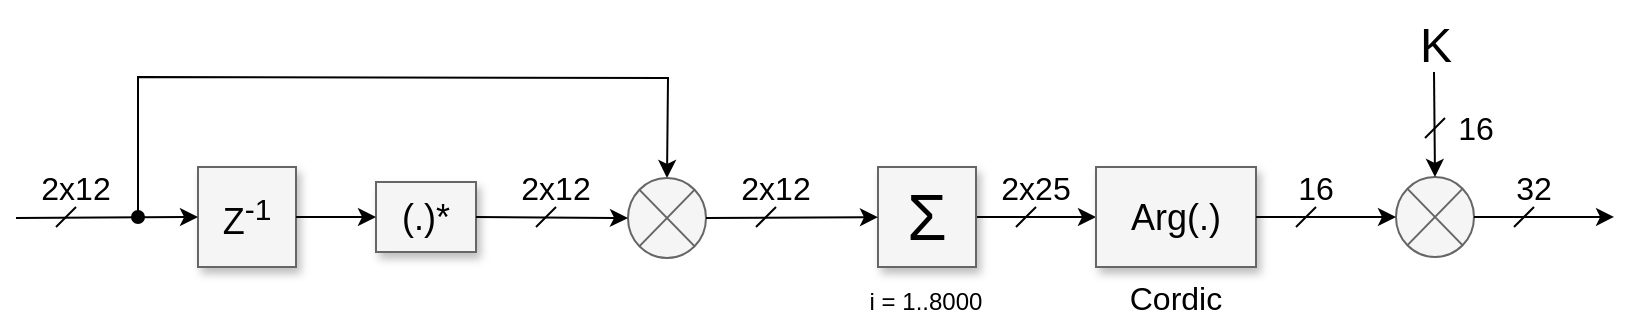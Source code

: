 <mxfile version="10.9.4" type="device"><diagram name="Page-1" id="90a13364-a465-7bf4-72fc-28e22215d7a0"><mxGraphModel dx="718" dy="439" grid="1" gridSize="10" guides="1" tooltips="1" connect="1" arrows="1" fold="1" page="1" pageScale="1.5" pageWidth="1169" pageHeight="826" background="#ffffff" math="0" shadow="0"><root><mxCell id="0" style=";html=1;"/><mxCell id="1" style=";html=1;" parent="0"/><mxCell id="MtPJ-qca0Bfp53Dzq8gz-65" value="Z&lt;sup&gt;-1&lt;/sup&gt;" style="whiteSpace=wrap;html=1;shadow=1;fontSize=18;fillColor=#f5f5f5;strokeColor=#666666;" parent="1" vertex="1"><mxGeometry x="561" y="594.5" width="49" height="50" as="geometry"/></mxCell><mxCell id="MtPJ-qca0Bfp53Dzq8gz-68" value="" style="endArrow=classic;html=1;startArrow=oval;startFill=1;rounded=0;entryX=0.5;entryY=0;entryDx=0;entryDy=0;" parent="1" target="MtPJ-qca0Bfp53Dzq8gz-113" edge="1"><mxGeometry width="50" height="50" relative="1" as="geometry"><mxPoint x="531" y="619.5" as="sourcePoint"/><mxPoint x="776.286" y="549.286" as="targetPoint"/><Array as="points"><mxPoint x="531" y="549.5"/><mxPoint x="796" y="550"/></Array></mxGeometry></mxCell><mxCell id="MtPJ-qca0Bfp53Dzq8gz-70" value="" style="endArrow=classic;html=1;" parent="1" edge="1"><mxGeometry width="50" height="50" relative="1" as="geometry"><mxPoint x="470" y="620" as="sourcePoint"/><mxPoint x="561" y="619.5" as="targetPoint"/></mxGeometry></mxCell><mxCell id="MtPJ-qca0Bfp53Dzq8gz-85" value="" style="endArrow=classic;html=1;exitX=1;exitY=0.5;exitDx=0;exitDy=0;entryX=0;entryY=0.5;entryDx=0;entryDy=0;" parent="1" source="MtPJ-qca0Bfp53Dzq8gz-115" edge="1" target="MtPJ-qca0Bfp53Dzq8gz-117"><mxGeometry width="50" height="50" relative="1" as="geometry"><mxPoint x="1001" y="619" as="sourcePoint"/><mxPoint x="1230" y="619.5" as="targetPoint"/></mxGeometry></mxCell><mxCell id="MtPJ-qca0Bfp53Dzq8gz-79" value="(.)*" style="whiteSpace=wrap;html=1;shadow=1;fontSize=18;fillColor=#f5f5f5;strokeColor=#666666;" parent="1" vertex="1"><mxGeometry x="650" y="602" width="50" height="35" as="geometry"/></mxCell><mxCell id="MtPJ-qca0Bfp53Dzq8gz-112" value="" style="endArrow=classic;html=1;exitX=1;exitY=0.5;exitDx=0;exitDy=0;" parent="1" source="MtPJ-qca0Bfp53Dzq8gz-65" target="MtPJ-qca0Bfp53Dzq8gz-79" edge="1"><mxGeometry width="50" height="50" relative="1" as="geometry"><mxPoint x="610.333" y="619.5" as="sourcePoint"/><mxPoint x="871" y="619.5" as="targetPoint"/></mxGeometry></mxCell><mxCell id="MtPJ-qca0Bfp53Dzq8gz-113" value="" style="shape=sumEllipse;perimeter=ellipsePerimeter;whiteSpace=wrap;html=1;backgroundOutline=1;fillColor=#f5f5f5;strokeColor=#666666;fontColor=#333333;" parent="1" vertex="1"><mxGeometry x="776" y="600" width="39" height="40" as="geometry"/></mxCell><mxCell id="MtPJ-qca0Bfp53Dzq8gz-114" value="" style="endArrow=classic;html=1;exitX=1;exitY=0.5;exitDx=0;exitDy=0;entryX=0;entryY=0.5;entryDx=0;entryDy=0;" parent="1" source="MtPJ-qca0Bfp53Dzq8gz-79" target="MtPJ-qca0Bfp53Dzq8gz-113" edge="1"><mxGeometry width="50" height="50" relative="1" as="geometry"><mxPoint x="700.286" y="619.571" as="sourcePoint"/><mxPoint x="951.143" y="619.571" as="targetPoint"/></mxGeometry></mxCell><mxCell id="MtPJ-qca0Bfp53Dzq8gz-115" value="Σ" style="whiteSpace=wrap;html=1;shadow=1;fontSize=32;fillColor=#f5f5f5;strokeColor=#666666;" parent="1" vertex="1"><mxGeometry x="901" y="594.5" width="49" height="50" as="geometry"/></mxCell><mxCell id="MtPJ-qca0Bfp53Dzq8gz-116" value="" style="endArrow=classic;html=1;exitX=1;exitY=0.5;exitDx=0;exitDy=0;" parent="1" source="MtPJ-qca0Bfp53Dzq8gz-113" target="MtPJ-qca0Bfp53Dzq8gz-115" edge="1"><mxGeometry width="50" height="50" relative="1" as="geometry"><mxPoint x="815" y="619" as="sourcePoint"/><mxPoint x="1140" y="619" as="targetPoint"/></mxGeometry></mxCell><mxCell id="MtPJ-qca0Bfp53Dzq8gz-117" value="Arg(.)" style="whiteSpace=wrap;html=1;shadow=1;fontSize=18;fillColor=#f5f5f5;strokeColor=#666666;" parent="1" vertex="1"><mxGeometry x="1010" y="594.5" width="80" height="50" as="geometry"/></mxCell><mxCell id="VdFGF5gLZAgVOuo3qMVA-1" value="" style="endArrow=none;html=1;fontSize=32;" edge="1" parent="1"><mxGeometry width="50" height="50" relative="1" as="geometry"><mxPoint x="490" y="624.5" as="sourcePoint"/><mxPoint x="500" y="614.5" as="targetPoint"/></mxGeometry></mxCell><mxCell id="VdFGF5gLZAgVOuo3qMVA-3" value="&lt;font style=&quot;font-size: 16px&quot;&gt;2x12&lt;/font&gt;" style="text;html=1;strokeColor=none;fillColor=none;align=center;verticalAlign=middle;whiteSpace=wrap;rounded=0;fontSize=32;" vertex="1" parent="1"><mxGeometry x="480" y="590" width="40" height="20" as="geometry"/></mxCell><mxCell id="VdFGF5gLZAgVOuo3qMVA-4" value="" style="endArrow=none;html=1;fontSize=32;" edge="1" parent="1"><mxGeometry width="50" height="50" relative="1" as="geometry"><mxPoint x="730" y="624.5" as="sourcePoint"/><mxPoint x="740" y="614.5" as="targetPoint"/></mxGeometry></mxCell><mxCell id="VdFGF5gLZAgVOuo3qMVA-5" value="&lt;font style=&quot;font-size: 16px&quot;&gt;2x12&lt;/font&gt;" style="text;html=1;strokeColor=none;fillColor=none;align=center;verticalAlign=middle;whiteSpace=wrap;rounded=0;fontSize=32;" vertex="1" parent="1"><mxGeometry x="720" y="590" width="40" height="20" as="geometry"/></mxCell><mxCell id="VdFGF5gLZAgVOuo3qMVA-6" value="&lt;font style=&quot;font-size: 16px&quot;&gt;2x12&lt;/font&gt;" style="text;html=1;strokeColor=none;fillColor=none;align=center;verticalAlign=middle;whiteSpace=wrap;rounded=0;fontSize=32;" vertex="1" parent="1"><mxGeometry x="830" y="590" width="40" height="20" as="geometry"/></mxCell><mxCell id="VdFGF5gLZAgVOuo3qMVA-7" value="" style="endArrow=none;html=1;fontSize=32;" edge="1" parent="1"><mxGeometry width="50" height="50" relative="1" as="geometry"><mxPoint x="840" y="624.5" as="sourcePoint"/><mxPoint x="850" y="614.5" as="targetPoint"/></mxGeometry></mxCell><mxCell id="VdFGF5gLZAgVOuo3qMVA-8" value="&lt;font style=&quot;font-size: 12px&quot;&gt;i = 1..8000&lt;/font&gt;" style="text;html=1;strokeColor=none;fillColor=none;align=center;verticalAlign=middle;whiteSpace=wrap;rounded=0;fontSize=16;" vertex="1" parent="1"><mxGeometry x="890" y="650" width="70" height="20" as="geometry"/></mxCell><mxCell id="VdFGF5gLZAgVOuo3qMVA-9" value="&lt;font style=&quot;font-size: 16px&quot;&gt;2x25&lt;/font&gt;" style="text;html=1;strokeColor=none;fillColor=none;align=center;verticalAlign=middle;whiteSpace=wrap;rounded=0;fontSize=32;" vertex="1" parent="1"><mxGeometry x="960" y="590" width="40" height="20" as="geometry"/></mxCell><mxCell id="VdFGF5gLZAgVOuo3qMVA-10" value="" style="endArrow=none;html=1;fontSize=32;" edge="1" parent="1"><mxGeometry width="50" height="50" relative="1" as="geometry"><mxPoint x="970" y="624.5" as="sourcePoint"/><mxPoint x="980" y="614.5" as="targetPoint"/></mxGeometry></mxCell><mxCell id="VdFGF5gLZAgVOuo3qMVA-11" value="Cordic" style="text;html=1;strokeColor=none;fillColor=none;align=center;verticalAlign=middle;whiteSpace=wrap;rounded=0;fontSize=16;" vertex="1" parent="1"><mxGeometry x="1015" y="650" width="70" height="20" as="geometry"/></mxCell><mxCell id="VdFGF5gLZAgVOuo3qMVA-12" value="" style="shape=sumEllipse;perimeter=ellipsePerimeter;whiteSpace=wrap;html=1;backgroundOutline=1;fillColor=#f5f5f5;strokeColor=#666666;fontColor=#333333;" vertex="1" parent="1"><mxGeometry x="1160" y="599.5" width="39" height="40" as="geometry"/></mxCell><mxCell id="VdFGF5gLZAgVOuo3qMVA-14" value="" style="endArrow=classic;html=1;fontSize=16;entryX=0.5;entryY=0;entryDx=0;entryDy=0;" edge="1" parent="1" target="VdFGF5gLZAgVOuo3qMVA-12"><mxGeometry width="50" height="50" relative="1" as="geometry"><mxPoint x="1179" y="547" as="sourcePoint"/><mxPoint x="1179.5" y="597" as="targetPoint"/></mxGeometry></mxCell><mxCell id="VdFGF5gLZAgVOuo3qMVA-15" value="" style="endArrow=classic;html=1;exitX=1;exitY=0.5;exitDx=0;exitDy=0;entryX=0;entryY=0.5;entryDx=0;entryDy=0;" edge="1" parent="1" source="MtPJ-qca0Bfp53Dzq8gz-117" target="VdFGF5gLZAgVOuo3qMVA-12"><mxGeometry width="50" height="50" relative="1" as="geometry"><mxPoint x="1090" y="618.786" as="sourcePoint"/><mxPoint x="1150" y="618.786" as="targetPoint"/></mxGeometry></mxCell><mxCell id="VdFGF5gLZAgVOuo3qMVA-16" value="" style="endArrow=none;html=1;fontSize=32;" edge="1" parent="1"><mxGeometry width="50" height="50" relative="1" as="geometry"><mxPoint x="1110.0" y="624.5" as="sourcePoint"/><mxPoint x="1120.0" y="614.5" as="targetPoint"/></mxGeometry></mxCell><mxCell id="VdFGF5gLZAgVOuo3qMVA-17" value="&lt;font style=&quot;font-size: 16px&quot;&gt;16&lt;/font&gt;" style="text;html=1;strokeColor=none;fillColor=none;align=center;verticalAlign=middle;whiteSpace=wrap;rounded=0;fontSize=32;" vertex="1" parent="1"><mxGeometry x="1100" y="590" width="40" height="20" as="geometry"/></mxCell><mxCell id="VdFGF5gLZAgVOuo3qMVA-18" value="&lt;font style=&quot;font-size: 16px&quot;&gt;32&lt;/font&gt;" style="text;html=1;strokeColor=none;fillColor=none;align=center;verticalAlign=middle;whiteSpace=wrap;rounded=0;fontSize=32;" vertex="1" parent="1"><mxGeometry x="1209" y="590" width="40" height="20" as="geometry"/></mxCell><mxCell id="VdFGF5gLZAgVOuo3qMVA-19" value="" style="endArrow=classic;html=1;exitX=1;exitY=0.5;exitDx=0;exitDy=0;entryX=0;entryY=0.5;entryDx=0;entryDy=0;" edge="1" parent="1" source="VdFGF5gLZAgVOuo3qMVA-12"><mxGeometry width="50" height="50" relative="1" as="geometry"><mxPoint x="1199" y="618.786" as="sourcePoint"/><mxPoint x="1269.029" y="619.466" as="targetPoint"/></mxGeometry></mxCell><mxCell id="VdFGF5gLZAgVOuo3qMVA-20" value="" style="endArrow=none;html=1;fontSize=32;" edge="1" parent="1"><mxGeometry width="50" height="50" relative="1" as="geometry"><mxPoint x="1219.0" y="624.5" as="sourcePoint"/><mxPoint x="1229.0" y="614.5" as="targetPoint"/></mxGeometry></mxCell><mxCell id="VdFGF5gLZAgVOuo3qMVA-21" value="&lt;font style=&quot;font-size: 16px&quot;&gt;16&lt;/font&gt;" style="text;html=1;strokeColor=none;fillColor=none;align=center;verticalAlign=middle;whiteSpace=wrap;rounded=0;fontSize=32;" vertex="1" parent="1"><mxGeometry x="1180" y="560" width="40" height="20" as="geometry"/></mxCell><mxCell id="VdFGF5gLZAgVOuo3qMVA-22" value="" style="endArrow=none;html=1;fontSize=32;" edge="1" parent="1"><mxGeometry width="50" height="50" relative="1" as="geometry"><mxPoint x="1174.5" y="580" as="sourcePoint"/><mxPoint x="1184.5" y="570" as="targetPoint"/><Array as="points"><mxPoint x="1174.5" y="580"/></Array></mxGeometry></mxCell><mxCell id="VdFGF5gLZAgVOuo3qMVA-23" value="&lt;font style=&quot;font-size: 24px&quot;&gt;K&lt;/font&gt;" style="text;html=1;strokeColor=none;fillColor=none;align=center;verticalAlign=middle;whiteSpace=wrap;rounded=0;fontSize=32;" vertex="1" parent="1"><mxGeometry x="1160" y="520.5" width="40" height="20" as="geometry"/></mxCell></root></mxGraphModel></diagram></mxfile>